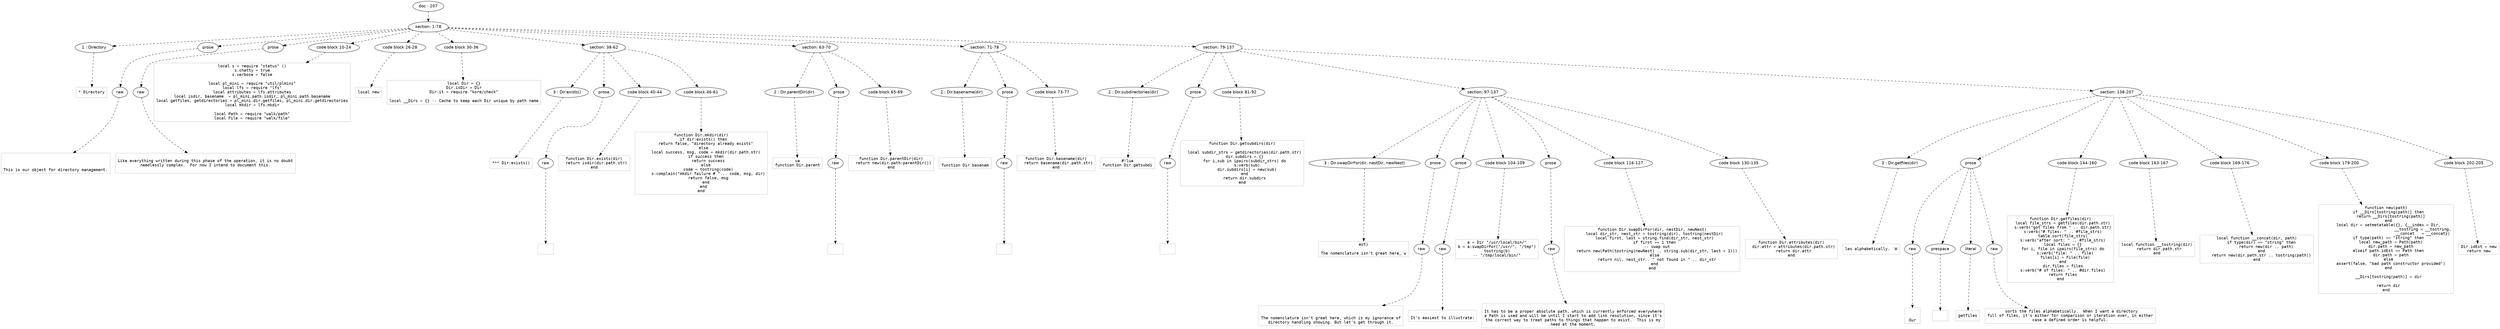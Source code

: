 digraph lpegNode {

node [fontname=Helvetica]
edge [style=dashed]

doc_0 [label="doc - 207"]


doc_0 -> { section_1}
{rank=same; section_1}

section_1 [label="section: 1-78"]


// END RANK doc_0

section_1 -> { header_2 prose_3 prose_4 codeblock_5 codeblock_6 codeblock_7 section_8 section_9 section_10 section_11}
{rank=same; header_2 prose_3 prose_4 codeblock_5 codeblock_6 codeblock_7 section_8 section_9 section_10 section_11}

header_2 [label="1 : Directory"]

prose_3 [label="prose"]

prose_4 [label="prose"]

codeblock_5 [label="code block 10-24"]

codeblock_6 [label="code block 26-28"]

codeblock_7 [label="code block 30-36"]

section_8 [label="section: 38-62"]

section_9 [label="section: 63-70"]

section_10 [label="section: 71-78"]

section_11 [label="section: 79-137"]


// END RANK section_1

header_2 -> leaf_12
leaf_12  [color=Gray,shape=rectangle,fontname=Inconsolata,label="* Directory"]
// END RANK header_2

prose_3 -> { raw_13}
{rank=same; raw_13}

raw_13 [label="raw"]


// END RANK prose_3

raw_13 -> leaf_14
leaf_14  [color=Gray,shape=rectangle,fontname=Inconsolata,label="


This is our object for directory management.
"]
// END RANK raw_13

prose_4 -> { raw_15}
{rank=same; raw_15}

raw_15 [label="raw"]


// END RANK prose_4

raw_15 -> leaf_16
leaf_16  [color=Gray,shape=rectangle,fontname=Inconsolata,label="
Like everything written during this phase of the operation, it is no doubt
needlessly complex.  For now I intend to document this.

"]
// END RANK raw_15

codeblock_5 -> leaf_17
leaf_17  [color=Gray,shape=rectangle,fontname=Inconsolata,label="local s = require \"status\" ()
s.chatty = true
s.verbose = false

local pl_mini = require \"util/plmini\"
local lfs = require \"lfs\"
local attributes = lfs.attributes
local isdir, basename  = pl_mini.path.isdir, pl_mini.path.basename
local getfiles, getdirectories = pl_mini.dir.getfiles, pl_mini.dir.getdirectories
local mkdir = lfs.mkdir

local Path = require \"walk/path\"
local File = require \"walk/file\""]
// END RANK codeblock_5

codeblock_6 -> leaf_18
leaf_18  [color=Gray,shape=rectangle,fontname=Inconsolata,label="local new"]
// END RANK codeblock_6

codeblock_7 -> leaf_19
leaf_19  [color=Gray,shape=rectangle,fontname=Inconsolata,label="local Dir = {}
Dir.isDir = Dir
Dir.it = require \"kore/check\"

local __Dirs = {} -- Cache to keep each Dir unique by path name"]
// END RANK codeblock_7

section_8 -> { header_20 prose_21 codeblock_22 codeblock_23}
{rank=same; header_20 prose_21 codeblock_22 codeblock_23}

header_20 [label="3 : Dir:exists()"]

prose_21 [label="prose"]

codeblock_22 [label="code block 40-44"]

codeblock_23 [label="code block 46-61"]


// END RANK section_8

header_20 -> leaf_24
leaf_24  [color=Gray,shape=rectangle,fontname=Inconsolata,label="*** Dir:exists()"]
// END RANK header_20

prose_21 -> { raw_25}
{rank=same; raw_25}

raw_25 [label="raw"]


// END RANK prose_21

raw_25 -> leaf_26
leaf_26  [color=Gray,shape=rectangle,fontname=Inconsolata,label="
"]
// END RANK raw_25

codeblock_22 -> leaf_27
leaf_27  [color=Gray,shape=rectangle,fontname=Inconsolata,label="function Dir.exists(dir)
  return isdir(dir.path.str)
end"]
// END RANK codeblock_22

codeblock_23 -> leaf_28
leaf_28  [color=Gray,shape=rectangle,fontname=Inconsolata,label="function Dir.mkdir(dir)
  if dir:exists() then
    return false, \"directory already exists\"
  else
    local success, msg, code = mkdir(dir.path.str)
    if success then
      return success
    else
      code = tostring(code)
      s:complain(\"mkdir failure # \" .. code, msg, dir)
      return false, msg
    end
  end
end"]
// END RANK codeblock_23

section_9 -> { header_29 prose_30 codeblock_31}
{rank=same; header_29 prose_30 codeblock_31}

header_29 [label="2 : Dir.parentDir(dir)"]

prose_30 [label="prose"]

codeblock_31 [label="code block 65-69"]


// END RANK section_9

header_29 -> leaf_32
leaf_32  [color=Gray,shape=rectangle,fontname=Inconsolata,label="ua
function Dir.parent"]
// END RANK header_29

prose_30 -> { raw_33}
{rank=same; raw_33}

raw_33 [label="raw"]


// END RANK prose_30

raw_33 -> leaf_34
leaf_34  [color=Gray,shape=rectangle,fontname=Inconsolata,label="
"]
// END RANK raw_33

codeblock_31 -> leaf_35
leaf_35  [color=Gray,shape=rectangle,fontname=Inconsolata,label="function Dir.parentDir(dir)
  return new(dir.path:parentDir())
end"]
// END RANK codeblock_31

section_10 -> { header_36 prose_37 codeblock_38}
{rank=same; header_36 prose_37 codeblock_38}

header_36 [label="2 : Dir.basename(dir)"]

prose_37 [label="prose"]

codeblock_38 [label="code block 73-77"]


// END RANK section_10

header_36 -> leaf_39
leaf_39  [color=Gray,shape=rectangle,fontname=Inconsolata,label="
function Dir.basenam"]
// END RANK header_36

prose_37 -> { raw_40}
{rank=same; raw_40}

raw_40 [label="raw"]


// END RANK prose_37

raw_40 -> leaf_41
leaf_41  [color=Gray,shape=rectangle,fontname=Inconsolata,label="
"]
// END RANK raw_40

codeblock_38 -> leaf_42
leaf_42  [color=Gray,shape=rectangle,fontname=Inconsolata,label="function Dir.basename(dir)
  return basename(dir.path.str)
end"]
// END RANK codeblock_38

section_11 -> { header_43 prose_44 codeblock_45 section_46 section_47}
{rank=same; header_43 prose_44 codeblock_45 section_46 section_47}

header_43 [label="2 : Dir.subdirectories(dir)"]

prose_44 [label="prose"]

codeblock_45 [label="code block 81-92"]

section_46 [label="section: 97-137"]

section_47 [label="section: 138-207"]


// END RANK section_11

header_43 -> leaf_48
leaf_48  [color=Gray,shape=rectangle,fontname=Inconsolata,label="#!lua
function Dir.getsubdi"]
// END RANK header_43

prose_44 -> { raw_49}
{rank=same; raw_49}

raw_49 [label="raw"]


// END RANK prose_44

raw_49 -> leaf_50
leaf_50  [color=Gray,shape=rectangle,fontname=Inconsolata,label="
"]
// END RANK raw_49

codeblock_45 -> leaf_51
leaf_51  [color=Gray,shape=rectangle,fontname=Inconsolata,label="function Dir.getsubdirs(dir)

  local subdir_strs = getdirectories(dir.path.str)
  dir.subdirs = {}
  for i,sub in ipairs(subdir_strs) do
    s:verb(sub)
    dir.subdirs[i] = new(sub)
  end
  return dir.subdirs
end"]
// END RANK codeblock_45

section_46 -> { header_52 prose_53 prose_54 codeblock_55 prose_56 codeblock_57 codeblock_58}
{rank=same; header_52 prose_53 prose_54 codeblock_55 prose_56 codeblock_57 codeblock_58}

header_52 [label="3 : Dir.swapDirFor(dir, nestDir, newNest)"]

prose_53 [label="prose"]

prose_54 [label="prose"]

codeblock_55 [label="code block 104-109"]

prose_56 [label="prose"]

codeblock_57 [label="code block 116-127"]

codeblock_58 [label="code block 130-135"]


// END RANK section_46

header_52 -> leaf_59
leaf_59  [color=Gray,shape=rectangle,fontname=Inconsolata,label="est)

The nomenclature isn't great here, w"]
// END RANK header_52

prose_53 -> { raw_60}
{rank=same; raw_60}

raw_60 [label="raw"]


// END RANK prose_53

raw_60 -> leaf_61
leaf_61  [color=Gray,shape=rectangle,fontname=Inconsolata,label="

The nomenclature isn't great here, which is my ignorance of
directory handling showing. But let's get through it.
"]
// END RANK raw_60

prose_54 -> { raw_62}
{rank=same; raw_62}

raw_62 [label="raw"]


// END RANK prose_54

raw_62 -> leaf_63
leaf_63  [color=Gray,shape=rectangle,fontname=Inconsolata,label="
It's easiest to illustrate:
"]
// END RANK raw_62

codeblock_55 -> leaf_64
leaf_64  [color=Gray,shape=rectangle,fontname=Inconsolata,label="a = Dir \"/usr/local/bin/\"
b = a:swapDirFor(\"/usr/\", \"/tmp\")
tostring(b)
-- \"/tmp/local/bin/\""]
// END RANK codeblock_55

prose_56 -> { raw_65}
{rank=same; raw_65}

raw_65 [label="raw"]


// END RANK prose_56

raw_65 -> leaf_66
leaf_66  [color=Gray,shape=rectangle,fontname=Inconsolata,label="
It has to be a proper absolute path, which is currently enforced everywhere
a Path is used and will be until I start to add link resolution, since it's
the correct way to treat paths to things that happen to exist.  This is my
need at the moment.
"]
// END RANK raw_65

codeblock_57 -> leaf_67
leaf_67  [color=Gray,shape=rectangle,fontname=Inconsolata,label="function Dir.swapDirFor(dir, nestDir, newNest)
  local dir_str, nest_str = tostring(dir), tostring(nestDir)
  local first, last = string.find(dir_str, nest_str)
  if first == 1 then
    -- swap out
    return new(Path(tostring(newNest) .. string.sub(dir_str, last + 1)))
  else
    return nil, nest_str.. \" not found in \" .. dir_str
  end
end"]
// END RANK codeblock_57

codeblock_58 -> leaf_68
leaf_68  [color=Gray,shape=rectangle,fontname=Inconsolata,label="function Dir.attributes(dir)
  dir.attr = attributes(dir.path.str)
  return dir.attr
end"]
// END RANK codeblock_58

section_47 -> { header_69 prose_70 codeblock_71 codeblock_72 codeblock_73 codeblock_74 codeblock_75}
{rank=same; header_69 prose_70 codeblock_71 codeblock_72 codeblock_73 codeblock_74 codeblock_75}

header_69 [label="3 : Dir.getfiles(dir)"]

prose_70 [label="prose"]

codeblock_71 [label="code block 144-160"]

codeblock_72 [label="code block 163-167"]

codeblock_73 [label="code block 169-176"]

codeblock_74 [label="code block 179-200"]

codeblock_75 [label="code block 202-205"]


// END RANK section_47

header_69 -> leaf_76
leaf_76  [color=Gray,shape=rectangle,fontname=Inconsolata,label="les alphabetically.  W"]
// END RANK header_69

prose_70 -> { raw_77 prespace_78 literal_79 raw_80}
{rank=same; raw_77 prespace_78 literal_79 raw_80}

raw_77 [label="raw"]

prespace_78 [label="prespace"]

literal_79 [label="literal"]

raw_80 [label="raw"]


// END RANK prose_70

raw_77 -> leaf_81
leaf_81  [color=Gray,shape=rectangle,fontname=Inconsolata,label="

Our"]
// END RANK raw_77

prespace_78 -> leaf_82
leaf_82  [color=Gray,shape=rectangle,fontname=Inconsolata,label=" "]
// END RANK prespace_78

literal_79 -> leaf_83
leaf_83  [color=Gray,shape=rectangle,fontname=Inconsolata,label="getfiles"]
// END RANK literal_79

raw_80 -> leaf_84
leaf_84  [color=Gray,shape=rectangle,fontname=Inconsolata,label=" sorts the files alphabetically.  When I want a directory
full of files, it's either for comparison or iteration over, in either
case a defined order is helpful.
"]
// END RANK raw_80

codeblock_71 -> leaf_85
leaf_85  [color=Gray,shape=rectangle,fontname=Inconsolata,label="function Dir.getfiles(dir)
  local file_strs = getfiles(dir.path.str)
  s:verb(\"got files from \" .. dir.path.str)
  s:verb(\"# files: \" .. #file_strs)
  table.sort(file_strs)
  s:verb(\"after sort: \" .. #file_strs)
  local files = {}
  for i, file in ipairs(file_strs) do
    s:verb(\"file: \" .. file)
    files[i] = File(file)
  end
  dir.files = files
  s:verb(\"# of files: \" .. #dir.files)
  return files
end"]
// END RANK codeblock_71

codeblock_72 -> leaf_86
leaf_86  [color=Gray,shape=rectangle,fontname=Inconsolata,label="local function __tostring(dir)
  return dir.path.str
end"]
// END RANK codeblock_72

codeblock_73 -> leaf_87
leaf_87  [color=Gray,shape=rectangle,fontname=Inconsolata,label="local function __concat(dir, path)
    if type(dir) == \"string\" then
        return new(dir .. path)
    end
    return new(dir.path.str .. tostring(path))
end"]
// END RANK codeblock_73

codeblock_74 -> leaf_88
leaf_88  [color=Gray,shape=rectangle,fontname=Inconsolata,label="function new(path)
  if __Dirs[tostring(path)] then
    return __Dirs[tostring(path)]
  end
  local dir = setmetatable({}, {__index = Dir,
                               __tostring = __tostring,
                               __concat   = __concat})
  if type(path) == \"string\" then
    local new_path = Path(path)
    dir.path = new_path
  elseif path.idEst == Path then
    dir.path = path
  else
    assert(false, \"bad path constructor provided\")
  end

  __Dirs[tostring(path)] = dir

  return dir
end"]
// END RANK codeblock_74

codeblock_75 -> leaf_89
leaf_89  [color=Gray,shape=rectangle,fontname=Inconsolata,label="Dir.idEst = new
return new"]
// END RANK codeblock_75


}
